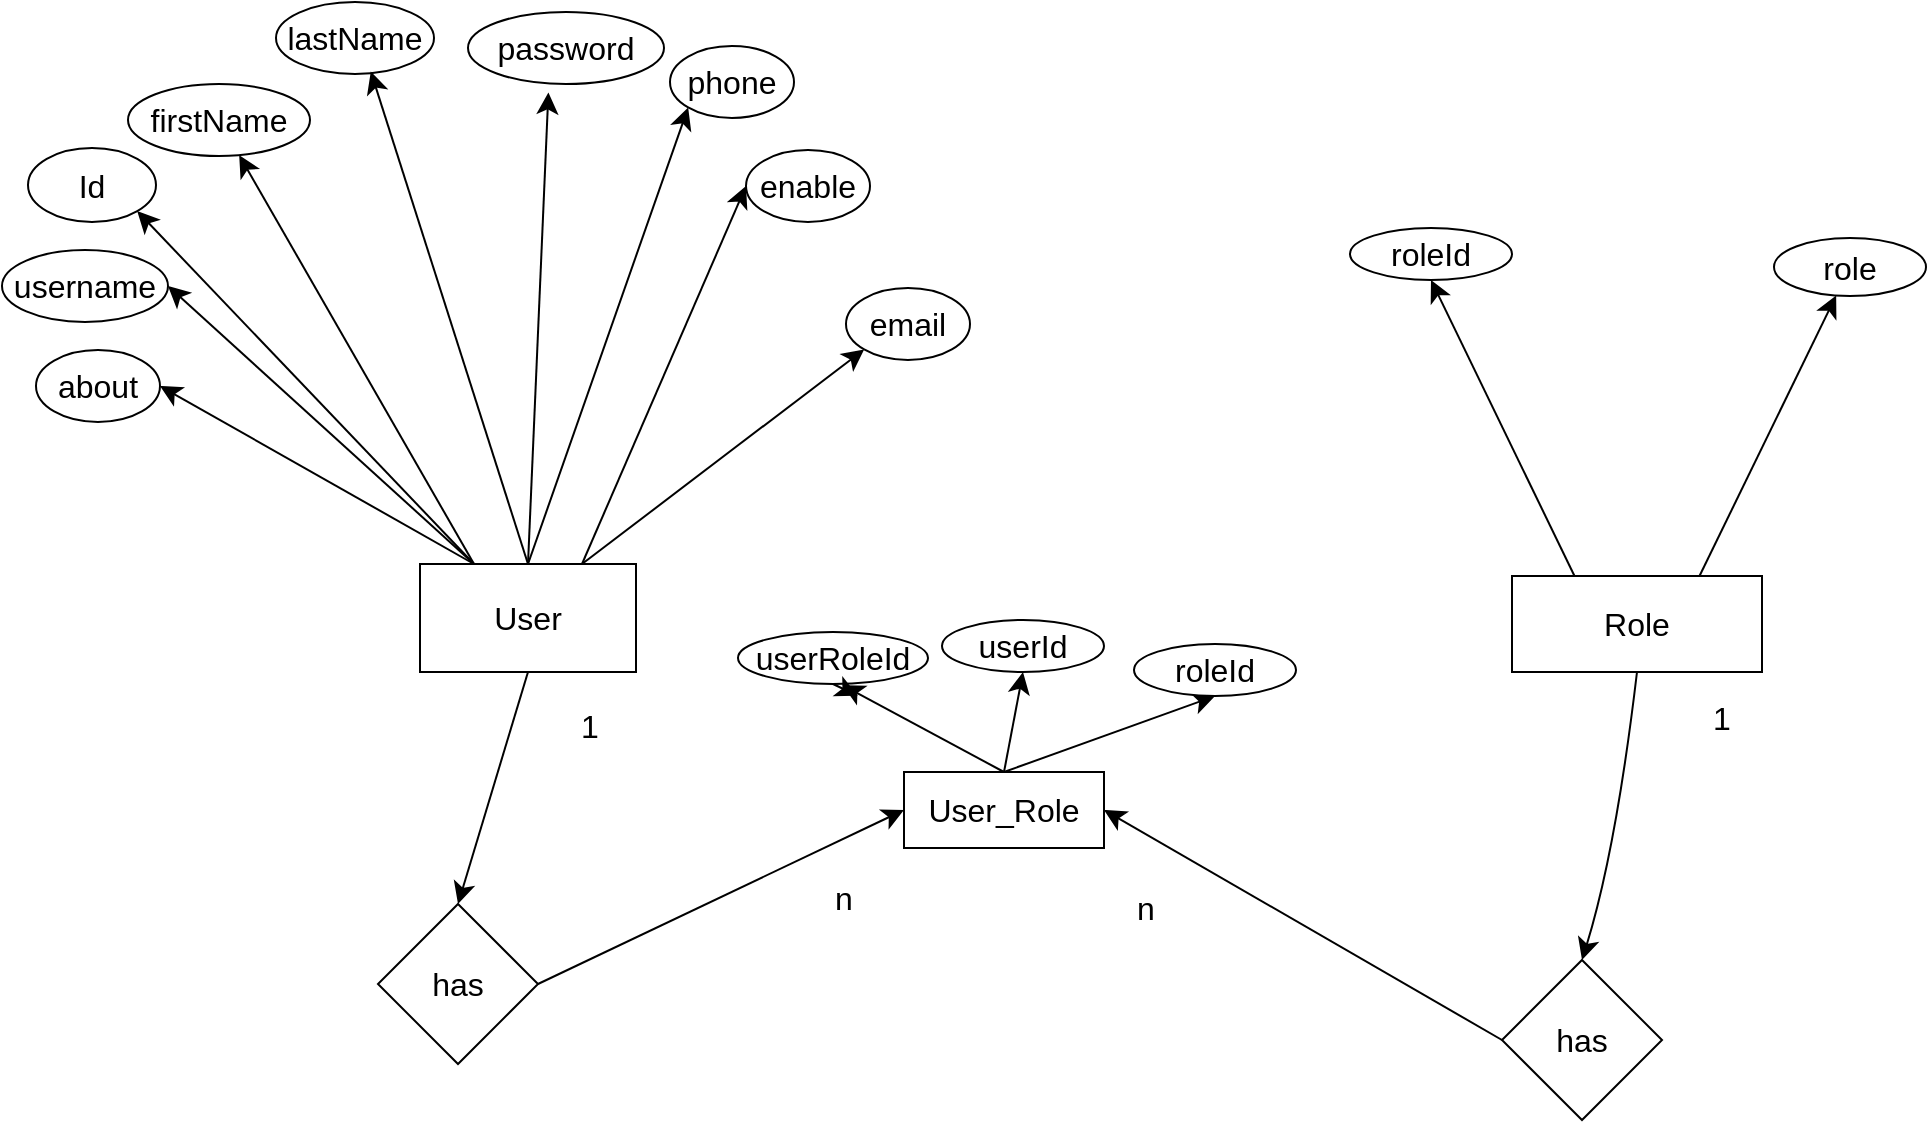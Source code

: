 <mxfile version="22.1.2" type="device">
  <diagram name="Page-1" id="AE-GTfHWrZCrNppBWbrJ">
    <mxGraphModel dx="2083" dy="1193" grid="0" gridSize="10" guides="1" tooltips="1" connect="1" arrows="1" fold="1" page="0" pageScale="1" pageWidth="850" pageHeight="1100" math="0" shadow="0">
      <root>
        <mxCell id="0" />
        <mxCell id="1" parent="0" />
        <mxCell id="VPUkSAtc0aQ0JTQJvAAa-7" style="edgeStyle=none;curved=1;rounded=0;orthogonalLoop=1;jettySize=auto;html=1;exitX=0.25;exitY=0;exitDx=0;exitDy=0;entryX=1;entryY=1;entryDx=0;entryDy=0;fontSize=12;startSize=8;endSize=8;" edge="1" parent="1" source="VPUkSAtc0aQ0JTQJvAAa-1" target="VPUkSAtc0aQ0JTQJvAAa-3">
          <mxGeometry relative="1" as="geometry" />
        </mxCell>
        <mxCell id="VPUkSAtc0aQ0JTQJvAAa-17" style="edgeStyle=none;curved=1;rounded=0;orthogonalLoop=1;jettySize=auto;html=1;exitX=0.75;exitY=0;exitDx=0;exitDy=0;fontSize=12;startSize=8;endSize=8;entryX=0;entryY=0.5;entryDx=0;entryDy=0;" edge="1" parent="1" source="VPUkSAtc0aQ0JTQJvAAa-1" target="VPUkSAtc0aQ0JTQJvAAa-13">
          <mxGeometry relative="1" as="geometry">
            <mxPoint x="-126.6" y="10.6" as="targetPoint" />
          </mxGeometry>
        </mxCell>
        <mxCell id="VPUkSAtc0aQ0JTQJvAAa-19" style="edgeStyle=none;curved=1;rounded=0;orthogonalLoop=1;jettySize=auto;html=1;exitX=0.25;exitY=0;exitDx=0;exitDy=0;fontSize=12;startSize=8;endSize=8;" edge="1" parent="1" source="VPUkSAtc0aQ0JTQJvAAa-1" target="VPUkSAtc0aQ0JTQJvAAa-8">
          <mxGeometry relative="1" as="geometry" />
        </mxCell>
        <mxCell id="VPUkSAtc0aQ0JTQJvAAa-20" style="edgeStyle=none;curved=1;rounded=0;orthogonalLoop=1;jettySize=auto;html=1;exitX=0.25;exitY=0;exitDx=0;exitDy=0;entryX=1;entryY=0.5;entryDx=0;entryDy=0;fontSize=12;startSize=8;endSize=8;" edge="1" parent="1" source="VPUkSAtc0aQ0JTQJvAAa-1" target="VPUkSAtc0aQ0JTQJvAAa-14">
          <mxGeometry relative="1" as="geometry" />
        </mxCell>
        <mxCell id="VPUkSAtc0aQ0JTQJvAAa-21" style="edgeStyle=none;curved=1;rounded=0;orthogonalLoop=1;jettySize=auto;html=1;exitX=0.25;exitY=0;exitDx=0;exitDy=0;entryX=1;entryY=0.5;entryDx=0;entryDy=0;fontSize=12;startSize=8;endSize=8;" edge="1" parent="1" source="VPUkSAtc0aQ0JTQJvAAa-1" target="VPUkSAtc0aQ0JTQJvAAa-15">
          <mxGeometry relative="1" as="geometry" />
        </mxCell>
        <mxCell id="VPUkSAtc0aQ0JTQJvAAa-22" style="edgeStyle=none;curved=1;rounded=0;orthogonalLoop=1;jettySize=auto;html=1;exitX=0.5;exitY=0;exitDx=0;exitDy=0;fontSize=12;startSize=8;endSize=8;" edge="1" parent="1" source="VPUkSAtc0aQ0JTQJvAAa-1">
          <mxGeometry relative="1" as="geometry">
            <mxPoint x="-117.8" y="-115.8" as="targetPoint" />
          </mxGeometry>
        </mxCell>
        <mxCell id="VPUkSAtc0aQ0JTQJvAAa-23" style="edgeStyle=none;curved=1;rounded=0;orthogonalLoop=1;jettySize=auto;html=1;exitX=0.5;exitY=0;exitDx=0;exitDy=0;entryX=0;entryY=1;entryDx=0;entryDy=0;fontSize=12;startSize=8;endSize=8;" edge="1" parent="1" source="VPUkSAtc0aQ0JTQJvAAa-1" target="VPUkSAtc0aQ0JTQJvAAa-12">
          <mxGeometry relative="1" as="geometry" />
        </mxCell>
        <mxCell id="VPUkSAtc0aQ0JTQJvAAa-24" style="edgeStyle=none;curved=1;rounded=0;orthogonalLoop=1;jettySize=auto;html=1;exitX=0.75;exitY=0;exitDx=0;exitDy=0;entryX=0;entryY=1;entryDx=0;entryDy=0;fontSize=12;startSize=8;endSize=8;" edge="1" parent="1" source="VPUkSAtc0aQ0JTQJvAAa-1" target="VPUkSAtc0aQ0JTQJvAAa-9">
          <mxGeometry relative="1" as="geometry" />
        </mxCell>
        <mxCell id="VPUkSAtc0aQ0JTQJvAAa-1" value="User" style="whiteSpace=wrap;html=1;fontSize=16;" vertex="1" parent="1">
          <mxGeometry x="-182" y="120" width="108" height="54" as="geometry" />
        </mxCell>
        <mxCell id="VPUkSAtc0aQ0JTQJvAAa-3" value="Id" style="ellipse;whiteSpace=wrap;html=1;fontSize=16;" vertex="1" parent="1">
          <mxGeometry x="-378" y="-88" width="64" height="37" as="geometry" />
        </mxCell>
        <mxCell id="VPUkSAtc0aQ0JTQJvAAa-8" value="firstName" style="ellipse;whiteSpace=wrap;html=1;fontSize=16;" vertex="1" parent="1">
          <mxGeometry x="-328" y="-120" width="91" height="36" as="geometry" />
        </mxCell>
        <mxCell id="VPUkSAtc0aQ0JTQJvAAa-9" value="email" style="ellipse;whiteSpace=wrap;html=1;fontSize=16;" vertex="1" parent="1">
          <mxGeometry x="31" y="-18" width="62" height="36" as="geometry" />
        </mxCell>
        <mxCell id="VPUkSAtc0aQ0JTQJvAAa-10" value="lastName" style="ellipse;whiteSpace=wrap;html=1;fontSize=16;" vertex="1" parent="1">
          <mxGeometry x="-254" y="-161" width="79" height="36" as="geometry" />
        </mxCell>
        <mxCell id="VPUkSAtc0aQ0JTQJvAAa-11" value="password" style="ellipse;whiteSpace=wrap;html=1;fontSize=16;" vertex="1" parent="1">
          <mxGeometry x="-158" y="-156" width="98" height="36" as="geometry" />
        </mxCell>
        <mxCell id="VPUkSAtc0aQ0JTQJvAAa-12" value="phone" style="ellipse;whiteSpace=wrap;html=1;fontSize=16;" vertex="1" parent="1">
          <mxGeometry x="-57" y="-139" width="62" height="36" as="geometry" />
        </mxCell>
        <mxCell id="VPUkSAtc0aQ0JTQJvAAa-13" value="enable" style="ellipse;whiteSpace=wrap;html=1;fontSize=16;" vertex="1" parent="1">
          <mxGeometry x="-19" y="-87" width="62" height="36" as="geometry" />
        </mxCell>
        <mxCell id="VPUkSAtc0aQ0JTQJvAAa-14" value="username" style="ellipse;whiteSpace=wrap;html=1;fontSize=16;" vertex="1" parent="1">
          <mxGeometry x="-391" y="-37" width="83" height="36" as="geometry" />
        </mxCell>
        <mxCell id="VPUkSAtc0aQ0JTQJvAAa-15" value="about" style="ellipse;whiteSpace=wrap;html=1;fontSize=16;" vertex="1" parent="1">
          <mxGeometry x="-374" y="13" width="62" height="36" as="geometry" />
        </mxCell>
        <mxCell id="VPUkSAtc0aQ0JTQJvAAa-16" style="edgeStyle=none;curved=1;rounded=0;orthogonalLoop=1;jettySize=auto;html=1;exitX=1;exitY=1;exitDx=0;exitDy=0;fontSize=12;startSize=8;endSize=8;" edge="1" parent="1" source="VPUkSAtc0aQ0JTQJvAAa-10" target="VPUkSAtc0aQ0JTQJvAAa-10">
          <mxGeometry relative="1" as="geometry" />
        </mxCell>
        <mxCell id="VPUkSAtc0aQ0JTQJvAAa-18" style="edgeStyle=none;curved=1;rounded=0;orthogonalLoop=1;jettySize=auto;html=1;exitX=0.5;exitY=0;exitDx=0;exitDy=0;entryX=0.6;entryY=0.967;entryDx=0;entryDy=0;entryPerimeter=0;fontSize=12;startSize=8;endSize=8;" edge="1" parent="1" source="VPUkSAtc0aQ0JTQJvAAa-1" target="VPUkSAtc0aQ0JTQJvAAa-10">
          <mxGeometry relative="1" as="geometry" />
        </mxCell>
        <mxCell id="VPUkSAtc0aQ0JTQJvAAa-28" style="edgeStyle=none;curved=1;rounded=0;orthogonalLoop=1;jettySize=auto;html=1;exitX=0.75;exitY=0;exitDx=0;exitDy=0;fontSize=12;startSize=8;endSize=8;" edge="1" parent="1" source="VPUkSAtc0aQ0JTQJvAAa-25" target="VPUkSAtc0aQ0JTQJvAAa-27">
          <mxGeometry relative="1" as="geometry" />
        </mxCell>
        <mxCell id="VPUkSAtc0aQ0JTQJvAAa-29" style="edgeStyle=none;curved=1;rounded=0;orthogonalLoop=1;jettySize=auto;html=1;exitX=0.25;exitY=0;exitDx=0;exitDy=0;entryX=0.5;entryY=1;entryDx=0;entryDy=0;fontSize=12;startSize=8;endSize=8;" edge="1" parent="1" source="VPUkSAtc0aQ0JTQJvAAa-25" target="VPUkSAtc0aQ0JTQJvAAa-26">
          <mxGeometry relative="1" as="geometry" />
        </mxCell>
        <mxCell id="VPUkSAtc0aQ0JTQJvAAa-51" style="edgeStyle=none;curved=1;rounded=0;orthogonalLoop=1;jettySize=auto;html=1;exitX=0.5;exitY=1;exitDx=0;exitDy=0;entryX=0.5;entryY=0;entryDx=0;entryDy=0;fontSize=12;startSize=8;endSize=8;" edge="1" parent="1" source="VPUkSAtc0aQ0JTQJvAAa-25" target="VPUkSAtc0aQ0JTQJvAAa-47">
          <mxGeometry relative="1" as="geometry">
            <Array as="points">
              <mxPoint x="416" y="263" />
            </Array>
          </mxGeometry>
        </mxCell>
        <mxCell id="VPUkSAtc0aQ0JTQJvAAa-25" value="Role" style="rounded=0;whiteSpace=wrap;html=1;fontSize=16;" vertex="1" parent="1">
          <mxGeometry x="364" y="126" width="125" height="48" as="geometry" />
        </mxCell>
        <mxCell id="VPUkSAtc0aQ0JTQJvAAa-26" value="roleId" style="ellipse;whiteSpace=wrap;html=1;fontSize=16;" vertex="1" parent="1">
          <mxGeometry x="283" y="-48" width="81" height="26" as="geometry" />
        </mxCell>
        <mxCell id="VPUkSAtc0aQ0JTQJvAAa-27" value="role" style="ellipse;whiteSpace=wrap;html=1;fontSize=16;" vertex="1" parent="1">
          <mxGeometry x="495" y="-43" width="76" height="29" as="geometry" />
        </mxCell>
        <mxCell id="VPUkSAtc0aQ0JTQJvAAa-41" style="edgeStyle=none;curved=1;rounded=0;orthogonalLoop=1;jettySize=auto;html=1;exitX=0.5;exitY=0;exitDx=0;exitDy=0;entryX=0.5;entryY=1;entryDx=0;entryDy=0;fontSize=12;startSize=8;endSize=8;" edge="1" parent="1" source="VPUkSAtc0aQ0JTQJvAAa-34" target="VPUkSAtc0aQ0JTQJvAAa-35">
          <mxGeometry relative="1" as="geometry" />
        </mxCell>
        <mxCell id="VPUkSAtc0aQ0JTQJvAAa-42" style="edgeStyle=none;curved=1;rounded=0;orthogonalLoop=1;jettySize=auto;html=1;exitX=0.5;exitY=0;exitDx=0;exitDy=0;entryX=0.5;entryY=1;entryDx=0;entryDy=0;fontSize=12;startSize=8;endSize=8;" edge="1" parent="1" source="VPUkSAtc0aQ0JTQJvAAa-34" target="VPUkSAtc0aQ0JTQJvAAa-38">
          <mxGeometry relative="1" as="geometry" />
        </mxCell>
        <mxCell id="VPUkSAtc0aQ0JTQJvAAa-43" style="edgeStyle=none;curved=1;rounded=0;orthogonalLoop=1;jettySize=auto;html=1;exitX=0.5;exitY=0;exitDx=0;exitDy=0;fontSize=12;startSize=8;endSize=8;" edge="1" parent="1" source="VPUkSAtc0aQ0JTQJvAAa-34">
          <mxGeometry relative="1" as="geometry">
            <mxPoint x="29.267" y="180.533" as="targetPoint" />
          </mxGeometry>
        </mxCell>
        <mxCell id="VPUkSAtc0aQ0JTQJvAAa-34" value="User_Role" style="rounded=0;whiteSpace=wrap;html=1;fontSize=16;" vertex="1" parent="1">
          <mxGeometry x="60" y="224" width="100" height="38" as="geometry" />
        </mxCell>
        <mxCell id="VPUkSAtc0aQ0JTQJvAAa-35" value="roleId" style="ellipse;whiteSpace=wrap;html=1;fontSize=16;" vertex="1" parent="1">
          <mxGeometry x="175" y="160" width="81" height="26" as="geometry" />
        </mxCell>
        <mxCell id="VPUkSAtc0aQ0JTQJvAAa-38" value="userId" style="ellipse;whiteSpace=wrap;html=1;fontSize=16;" vertex="1" parent="1">
          <mxGeometry x="79" y="148" width="81" height="26" as="geometry" />
        </mxCell>
        <mxCell id="VPUkSAtc0aQ0JTQJvAAa-39" value="userRoleId" style="ellipse;whiteSpace=wrap;html=1;fontSize=16;" vertex="1" parent="1">
          <mxGeometry x="-23" y="154" width="95" height="26" as="geometry" />
        </mxCell>
        <mxCell id="VPUkSAtc0aQ0JTQJvAAa-40" style="edgeStyle=none;curved=1;rounded=0;orthogonalLoop=1;jettySize=auto;html=1;exitX=0.5;exitY=1;exitDx=0;exitDy=0;entryX=0.63;entryY=1.226;entryDx=0;entryDy=0;entryPerimeter=0;fontSize=12;startSize=8;endSize=8;" edge="1" parent="1" source="VPUkSAtc0aQ0JTQJvAAa-39" target="VPUkSAtc0aQ0JTQJvAAa-39">
          <mxGeometry relative="1" as="geometry" />
        </mxCell>
        <mxCell id="VPUkSAtc0aQ0JTQJvAAa-49" style="edgeStyle=none;curved=1;rounded=0;orthogonalLoop=1;jettySize=auto;html=1;exitX=1;exitY=0.5;exitDx=0;exitDy=0;entryX=0;entryY=0.5;entryDx=0;entryDy=0;fontSize=12;startSize=8;endSize=8;" edge="1" parent="1" source="VPUkSAtc0aQ0JTQJvAAa-45" target="VPUkSAtc0aQ0JTQJvAAa-34">
          <mxGeometry relative="1" as="geometry" />
        </mxCell>
        <mxCell id="VPUkSAtc0aQ0JTQJvAAa-45" value="has" style="rhombus;whiteSpace=wrap;html=1;fontSize=16;" vertex="1" parent="1">
          <mxGeometry x="-203" y="290" width="80" height="80" as="geometry" />
        </mxCell>
        <mxCell id="VPUkSAtc0aQ0JTQJvAAa-50" style="edgeStyle=none;curved=1;rounded=0;orthogonalLoop=1;jettySize=auto;html=1;exitX=0;exitY=0.5;exitDx=0;exitDy=0;entryX=1;entryY=0.5;entryDx=0;entryDy=0;fontSize=12;startSize=8;endSize=8;" edge="1" parent="1" source="VPUkSAtc0aQ0JTQJvAAa-47" target="VPUkSAtc0aQ0JTQJvAAa-34">
          <mxGeometry relative="1" as="geometry" />
        </mxCell>
        <mxCell id="VPUkSAtc0aQ0JTQJvAAa-47" value="has" style="rhombus;whiteSpace=wrap;html=1;fontSize=16;" vertex="1" parent="1">
          <mxGeometry x="359" y="318" width="80" height="80" as="geometry" />
        </mxCell>
        <mxCell id="VPUkSAtc0aQ0JTQJvAAa-48" value="" style="edgeStyle=none;orthogonalLoop=1;jettySize=auto;html=1;rounded=0;fontSize=12;startSize=8;endSize=8;curved=1;entryX=0.5;entryY=0;entryDx=0;entryDy=0;exitX=0.5;exitY=1;exitDx=0;exitDy=0;" edge="1" parent="1" source="VPUkSAtc0aQ0JTQJvAAa-1" target="VPUkSAtc0aQ0JTQJvAAa-45">
          <mxGeometry width="140" relative="1" as="geometry">
            <mxPoint x="-136" y="208" as="sourcePoint" />
            <mxPoint x="4" y="208" as="targetPoint" />
            <Array as="points" />
          </mxGeometry>
        </mxCell>
        <mxCell id="VPUkSAtc0aQ0JTQJvAAa-52" value="1" style="text;strokeColor=none;fillColor=none;html=1;align=center;verticalAlign=middle;whiteSpace=wrap;rounded=0;fontSize=16;" vertex="1" parent="1">
          <mxGeometry x="439" y="182" width="60" height="30" as="geometry" />
        </mxCell>
        <mxCell id="VPUkSAtc0aQ0JTQJvAAa-53" value="n" style="text;strokeColor=none;fillColor=none;html=1;align=center;verticalAlign=middle;whiteSpace=wrap;rounded=0;fontSize=16;" vertex="1" parent="1">
          <mxGeometry x="151" y="277" width="60" height="30" as="geometry" />
        </mxCell>
        <mxCell id="VPUkSAtc0aQ0JTQJvAAa-55" value="n" style="text;strokeColor=none;fillColor=none;html=1;align=center;verticalAlign=middle;whiteSpace=wrap;rounded=0;fontSize=16;" vertex="1" parent="1">
          <mxGeometry y="272" width="60" height="30" as="geometry" />
        </mxCell>
        <mxCell id="VPUkSAtc0aQ0JTQJvAAa-56" value="1" style="text;strokeColor=none;fillColor=none;html=1;align=center;verticalAlign=middle;whiteSpace=wrap;rounded=0;fontSize=16;" vertex="1" parent="1">
          <mxGeometry x="-127" y="186" width="60" height="30" as="geometry" />
        </mxCell>
      </root>
    </mxGraphModel>
  </diagram>
</mxfile>
